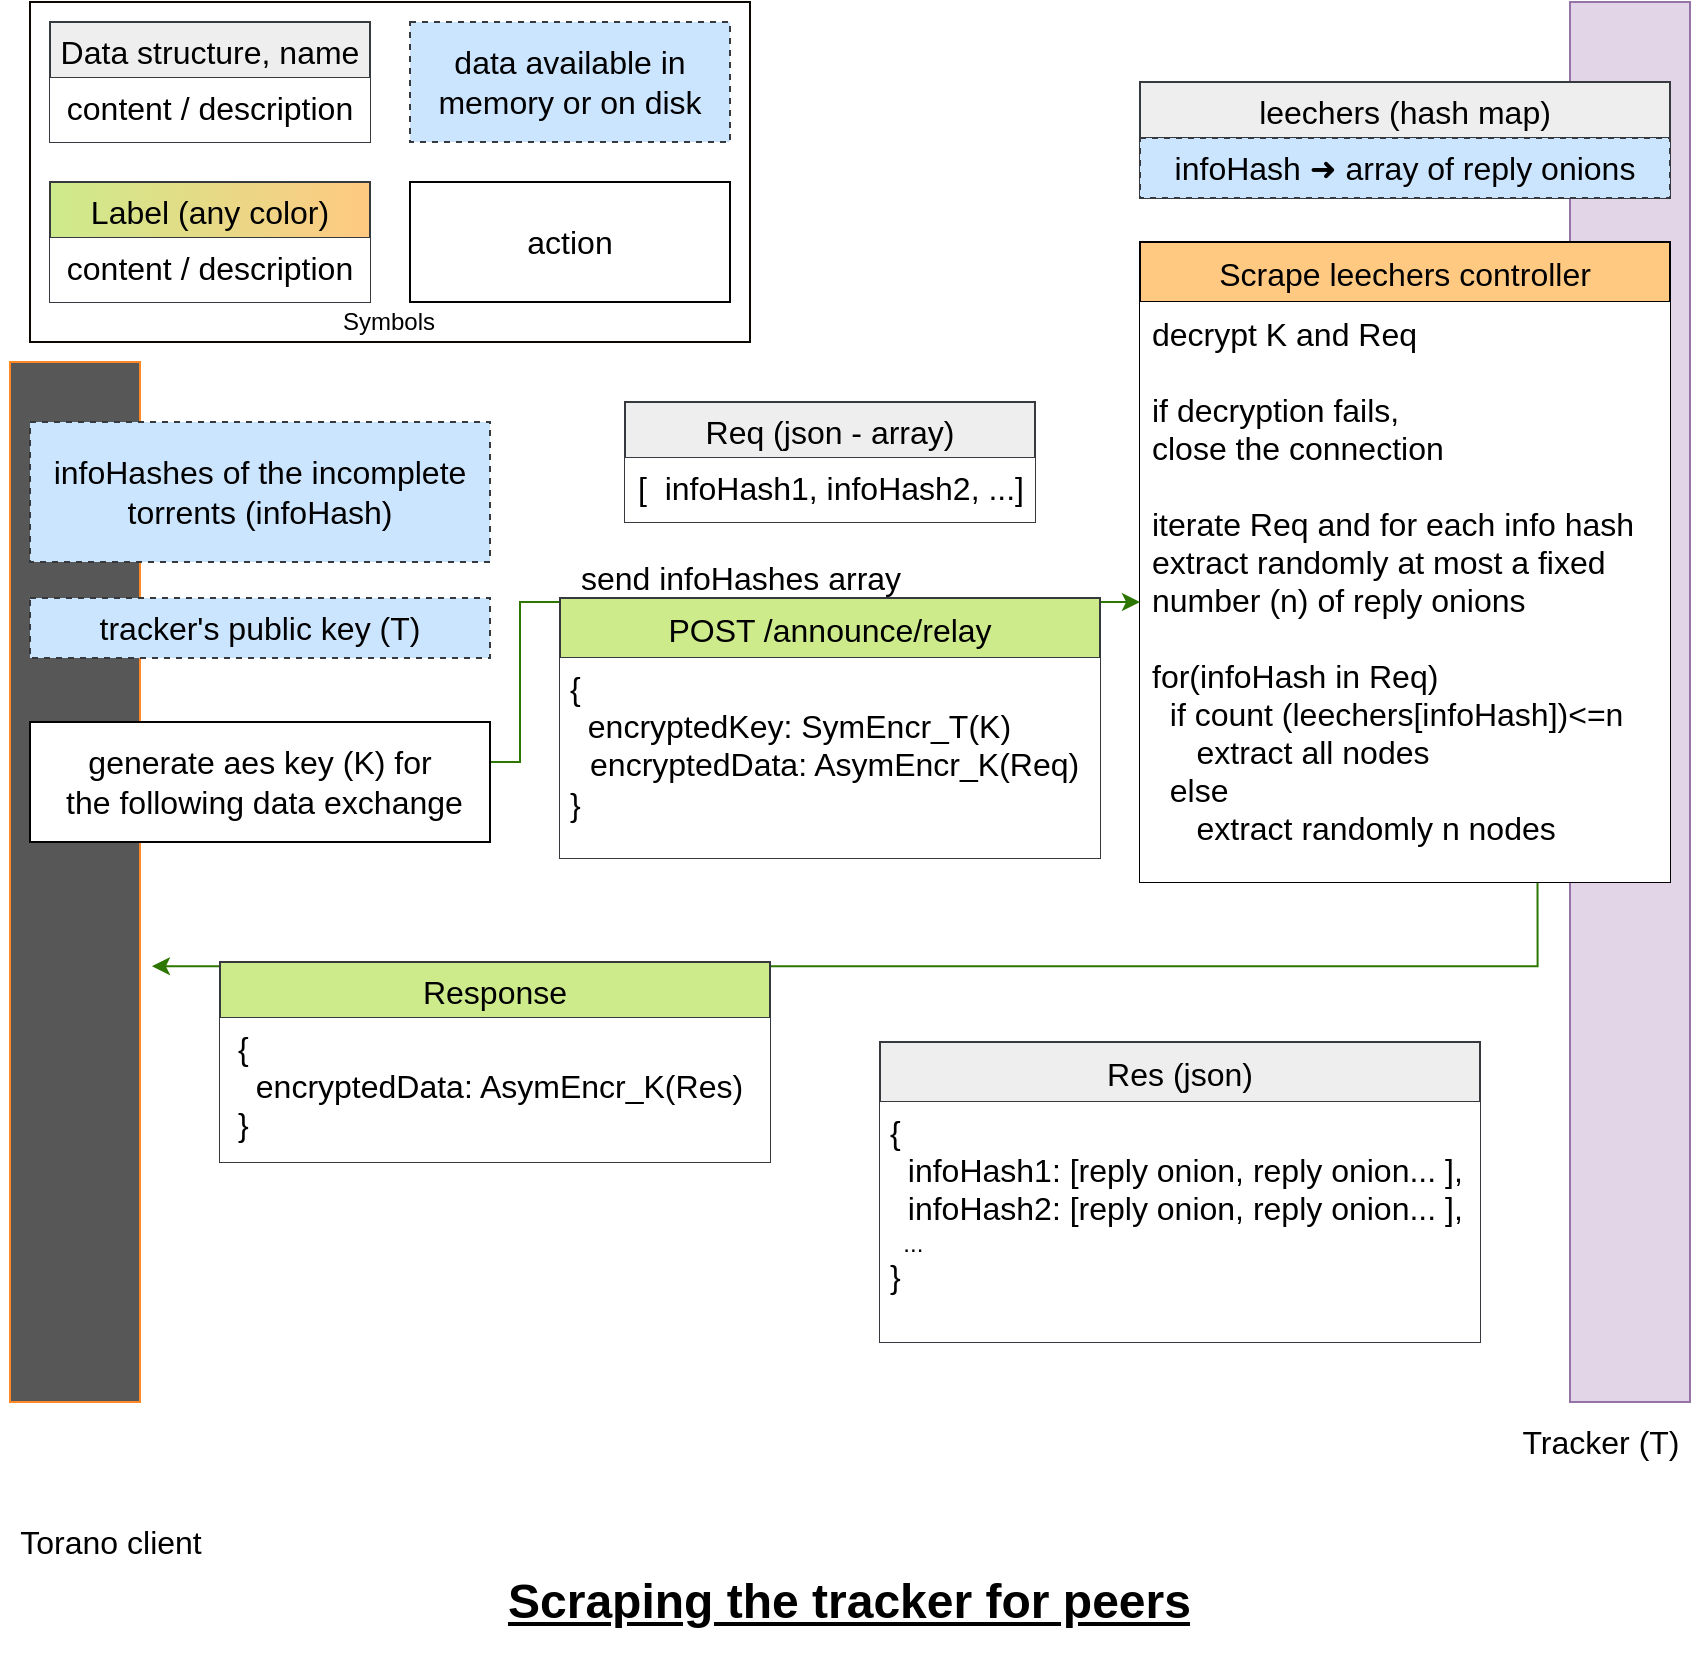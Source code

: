 <mxfile version="19.0.3" type="device"><diagram id="BzUFFizU8-wW_hmCJIyQ" name="Page-1"><mxGraphModel dx="1363" dy="905" grid="1" gridSize="10" guides="1" tooltips="1" connect="1" arrows="1" fold="1" page="1" pageScale="1" pageWidth="850" pageHeight="1100" math="0" shadow="0"><root><mxCell id="0"/><mxCell id="1" parent="0"/><mxCell id="PHUq9M7F-iocGRsVr-AD-2" value="&lt;h1&gt;&lt;u&gt;Scraping the tracker for peers&lt;/u&gt;&lt;/h1&gt;&lt;span style=&quot;background-color: initial;&quot;&gt;&lt;br&gt;&lt;/span&gt;" style="text;html=1;strokeColor=none;fillColor=none;spacing=5;spacingTop=-20;whiteSpace=wrap;overflow=hidden;rounded=0;" parent="1" vertex="1"><mxGeometry x="249" y="1040" width="352" height="50" as="geometry"/></mxCell><mxCell id="PHUq9M7F-iocGRsVr-AD-3" value="" style="rounded=0;whiteSpace=wrap;html=1;fillColor=#575757;gradientColor=none;strokeColor=#FF8826;" parent="1" vertex="1"><mxGeometry x="5" y="440" width="65" height="520" as="geometry"/></mxCell><mxCell id="PHUq9M7F-iocGRsVr-AD-5" value="" style="rounded=0;whiteSpace=wrap;html=1;fillColor=#e1d5e7;strokeColor=#9673a6;" parent="1" vertex="1"><mxGeometry x="785" y="260" width="60" height="700" as="geometry"/></mxCell><mxCell id="PHUq9M7F-iocGRsVr-AD-6" value="&lt;font style=&quot;font-size: 16px;&quot;&gt;Tracker (T)&lt;br&gt;&lt;/font&gt;" style="text;html=1;align=center;verticalAlign=middle;resizable=0;points=[];autosize=1;strokeColor=none;fillColor=none;" parent="1" vertex="1"><mxGeometry x="755" y="970" width="90" height="20" as="geometry"/></mxCell><mxCell id="xfZ_95dBWtsysFm2oRyI-12" style="edgeStyle=orthogonalEdgeStyle;rounded=0;orthogonalLoop=1;jettySize=auto;html=1;exitX=0.75;exitY=1;exitDx=0;exitDy=0;entryX=1.092;entryY=0.581;entryDx=0;entryDy=0;entryPerimeter=0;strokeColor=#2D7600;" parent="1" source="PHUq9M7F-iocGRsVr-AD-18" target="PHUq9M7F-iocGRsVr-AD-3" edge="1"><mxGeometry relative="1" as="geometry"/></mxCell><mxCell id="PHUq9M7F-iocGRsVr-AD-18" value="Scrape leechers controller" style="swimlane;fontStyle=0;childLayout=stackLayout;horizontal=1;startSize=30;horizontalStack=0;resizeParent=1;resizeParentMax=0;resizeLast=0;collapsible=1;marginBottom=0;rounded=0;fontSize=16;fontColor=default;strokeColor=#000000;fillColor=#FFC982;" parent="1" vertex="1"><mxGeometry x="570" y="380" width="265" height="320" as="geometry"/></mxCell><mxCell id="PHUq9M7F-iocGRsVr-AD-93" value="decrypt K and Req&#10;&#10;if decryption fails, &#10;close the connection&#10;&#10;iterate Req and for each info hash&#10;extract randomly at most a fixed &#10;number (n) of reply onions  &#10;&#10;for(infoHash in Req) &#10;  if count (leechers[infoHash])&lt;=n&#10;     extract all nodes&#10;  else&#10;     extract randomly n nodes&#10;" style="text;strokeColor=none;fillColor=default;align=left;verticalAlign=top;spacingLeft=4;spacingRight=4;overflow=hidden;points=[[0,0.5],[1,0.5]];portConstraint=eastwest;rotatable=0;rounded=0;fontSize=16;fontColor=#000000;dashed=1;dashPattern=1 1;" parent="PHUq9M7F-iocGRsVr-AD-18" vertex="1"><mxGeometry y="30" width="265" height="290" as="geometry"/></mxCell><mxCell id="PHUq9M7F-iocGRsVr-AD-24" value="&lt;font style=&quot;font-size: 16px;&quot;&gt;infoHashes of the incomplete torrents (infoHash)&lt;br&gt;&lt;/font&gt;" style="rounded=0;whiteSpace=wrap;html=1;fillColor=#cce5ff;strokeColor=#36393d;dashed=1;strokeWidth=1;" parent="1" vertex="1"><mxGeometry x="15" y="470" width="230" height="70" as="geometry"/></mxCell><mxCell id="xfZ_95dBWtsysFm2oRyI-14" style="edgeStyle=orthogonalEdgeStyle;rounded=0;orthogonalLoop=1;jettySize=auto;html=1;exitX=0.75;exitY=0;exitDx=0;exitDy=0;strokeColor=#2D7600;" parent="1" source="PHUq9M7F-iocGRsVr-AD-87" edge="1"><mxGeometry relative="1" as="geometry"><mxPoint x="570" y="560" as="targetPoint"/><Array as="points"><mxPoint x="188" y="640"/><mxPoint x="260" y="640"/><mxPoint x="260" y="560"/><mxPoint x="570" y="560"/></Array></mxGeometry></mxCell><mxCell id="PHUq9M7F-iocGRsVr-AD-87" value="&lt;font style=&quot;font-size: 16px;&quot;&gt;generate aes key (K)&amp;nbsp;for&lt;br&gt;&amp;nbsp;the following data exchange&lt;/font&gt;" style="rounded=0;whiteSpace=wrap;html=1;fillColor=default;strokeColor=#050301;" parent="1" vertex="1"><mxGeometry x="15" y="620" width="230" height="60" as="geometry"/></mxCell><mxCell id="PHUq9M7F-iocGRsVr-AD-89" value="&lt;font style=&quot;font-size: 16px;&quot;&gt;Torano client&lt;br&gt;&lt;/font&gt;" style="text;html=1;align=center;verticalAlign=middle;resizable=0;points=[];autosize=1;strokeColor=none;fillColor=none;" parent="1" vertex="1"><mxGeometry y="1020" width="110" height="20" as="geometry"/></mxCell><mxCell id="Axl-GgnrVrnkgMc0KHxp-19" value="leechers (hash map)" style="swimlane;fontStyle=0;childLayout=stackLayout;horizontal=1;startSize=28;horizontalStack=0;resizeParent=1;resizeParentMax=0;resizeLast=0;collapsible=1;marginBottom=0;rounded=0;fontSize=16;fillColor=#eeeeee;strokeColor=#36393d;" parent="1" vertex="1"><mxGeometry x="570" y="300" width="265" height="58" as="geometry"/></mxCell><mxCell id="Axl-GgnrVrnkgMc0KHxp-21" value="&lt;font style=&quot;font-size: 16px;&quot;&gt;infoHash&amp;nbsp;➜ array of reply onions&lt;br&gt;&lt;/font&gt;" style="rounded=0;whiteSpace=wrap;html=1;fillColor=#cce5ff;strokeColor=#36393d;dashed=1;strokeWidth=1;" parent="Axl-GgnrVrnkgMc0KHxp-19" vertex="1"><mxGeometry y="28" width="265" height="30" as="geometry"/></mxCell><mxCell id="Axl-GgnrVrnkgMc0KHxp-29" value="&lt;font style=&quot;font-size: 16px;&quot;&gt;tracker's public key (T)&lt;br&gt;&lt;/font&gt;" style="rounded=0;whiteSpace=wrap;html=1;fillColor=#cce5ff;strokeColor=#36393d;dashed=1;strokeWidth=1;" parent="1" vertex="1"><mxGeometry x="15" y="558" width="230" height="30" as="geometry"/></mxCell><mxCell id="Axl-GgnrVrnkgMc0KHxp-53" value="&lt;font style=&quot;font-size: 16px;&quot;&gt;send infoHashes array&lt;br&gt;&lt;/font&gt;" style="text;html=1;align=center;verticalAlign=middle;resizable=0;points=[];autosize=1;strokeColor=none;fillColor=none;" parent="1" vertex="1"><mxGeometry x="280" y="538" width="180" height="20" as="geometry"/></mxCell><mxCell id="Axl-GgnrVrnkgMc0KHxp-59" value="Response" style="swimlane;fontStyle=0;childLayout=stackLayout;horizontal=1;startSize=28;horizontalStack=0;resizeParent=1;resizeParentMax=0;resizeLast=0;collapsible=1;marginBottom=0;rounded=0;fontSize=16;fillColor=#cdeb8b;strokeColor=#36393d;gradientDirection=east;" parent="1" vertex="1"><mxGeometry x="110" y="740" width="275" height="100" as="geometry"/></mxCell><mxCell id="xfZ_95dBWtsysFm2oRyI-11" value="&lt;h1&gt;&lt;/h1&gt;&lt;span style=&quot;background-color: initial; font-size: 16px;&quot;&gt;&lt;div style=&quot;text-align: left;&quot;&gt;{&amp;nbsp;&lt;/div&gt;&lt;div style=&quot;text-align: left;&quot;&gt;&amp;nbsp; encryptedData: AsymEncr_K(Res)&amp;nbsp;&lt;/div&gt;&lt;div style=&quot;text-align: left;&quot;&gt;}&lt;/div&gt;&lt;/span&gt;" style="text;html=1;strokeColor=none;fillColor=default;spacing=5;spacingTop=-20;whiteSpace=wrap;overflow=hidden;rounded=0;align=center;" parent="Axl-GgnrVrnkgMc0KHxp-59" vertex="1"><mxGeometry y="28" width="275" height="72" as="geometry"/></mxCell><mxCell id="PHUq9M7F-iocGRsVr-AD-80" value="POST /announce/relay" style="swimlane;fontStyle=0;childLayout=stackLayout;horizontal=1;startSize=30;horizontalStack=0;resizeParent=1;resizeParentMax=0;resizeLast=0;collapsible=1;marginBottom=0;rounded=0;fontSize=16;strokeColor=#36393d;fillColor=#cdeb8b;" parent="1" vertex="1"><mxGeometry x="280" y="558" width="270" height="130" as="geometry"/></mxCell><mxCell id="PHUq9M7F-iocGRsVr-AD-90" value="&lt;h1&gt;&lt;/h1&gt;&lt;span style=&quot;font-size: 16px;&quot;&gt;{&lt;/span&gt;&lt;br style=&quot;padding: 0px; margin: 0px; font-size: 16px;&quot;&gt;&lt;span style=&quot;font-size: 16px;&quot;&gt;&amp;nbsp; encryptedKey: SymEncr_&lt;/span&gt;&lt;span style=&quot;font-size: 16px;&quot;&gt;T&lt;/span&gt;&lt;span style=&quot;font-size: 16px;&quot;&gt;(K)&lt;br&gt;&lt;/span&gt;&amp;nbsp; &amp;nbsp;&lt;span style=&quot;font-size: 16px;&quot;&gt;encryptedData: AsymEncr_K&lt;/span&gt;&lt;span style=&quot;font-size: 16px;&quot;&gt;(Req)&lt;/span&gt;&lt;br style=&quot;padding: 0px; margin: 0px; font-size: 16px;&quot;&gt;&lt;span style=&quot;font-size: 16px;&quot;&gt;}&lt;/span&gt;&lt;span style=&quot;background-color: initial;&quot;&gt;&lt;br&gt;&lt;/span&gt;" style="text;html=1;strokeColor=none;fillColor=default;spacing=5;spacingTop=-20;whiteSpace=wrap;overflow=hidden;rounded=0;" parent="PHUq9M7F-iocGRsVr-AD-80" vertex="1"><mxGeometry y="30" width="270" height="100" as="geometry"/></mxCell><mxCell id="xfZ_95dBWtsysFm2oRyI-3" value="Req (json - array)" style="swimlane;fontStyle=0;childLayout=stackLayout;horizontal=1;startSize=28;horizontalStack=0;resizeParent=1;resizeParentMax=0;resizeLast=0;collapsible=1;marginBottom=0;rounded=0;fontSize=16;fillColor=#eeeeee;strokeColor=#36393d;gradientDirection=east;" parent="1" vertex="1"><mxGeometry x="312.5" y="460" width="205" height="60" as="geometry"/></mxCell><mxCell id="xfZ_95dBWtsysFm2oRyI-4" value="&lt;h1&gt;&lt;/h1&gt;&lt;span style=&quot;background-color: initial; font-size: 16px;&quot;&gt;&lt;div style=&quot;&quot;&gt;&lt;span style=&quot;background-color: initial;&quot;&gt;[&amp;nbsp;&lt;/span&gt;&lt;span style=&quot;background-color: initial;&quot;&gt;&amp;nbsp;infoHash1, infoHash2, ...]&lt;/span&gt;&lt;br&gt;&lt;/div&gt;&lt;/span&gt;" style="text;html=1;strokeColor=none;fillColor=default;spacing=5;spacingTop=-20;whiteSpace=wrap;overflow=hidden;rounded=0;align=center;" parent="xfZ_95dBWtsysFm2oRyI-3" vertex="1"><mxGeometry y="28" width="205" height="32" as="geometry"/></mxCell><mxCell id="xfZ_95dBWtsysFm2oRyI-8" value="Res (json)" style="swimlane;fontStyle=0;childLayout=stackLayout;horizontal=1;startSize=30;horizontalStack=0;resizeParent=1;resizeParentMax=0;resizeLast=0;collapsible=1;marginBottom=0;rounded=0;fontSize=16;strokeColor=#36393d;fillColor=#eeeeee;" parent="1" vertex="1"><mxGeometry x="440" y="780" width="300" height="150" as="geometry"/></mxCell><mxCell id="xfZ_95dBWtsysFm2oRyI-9" value="&lt;h1&gt;&lt;/h1&gt;&lt;span style=&quot;font-size: 16px;&quot;&gt;{&lt;/span&gt;&lt;br style=&quot;padding: 0px; margin: 0px; font-size: 16px;&quot;&gt;&lt;span style=&quot;font-size: 16px;&quot;&gt;&amp;nbsp; infoHash1: [reply onion, reply onion... ],&lt;br&gt;&lt;/span&gt;&lt;span style=&quot;color: rgba(0, 0, 0, 0); font-family: monospace; font-size: 0px;&quot;&gt;%3CmxGraphModel%3E%3Croot%3E%3CmxCell%20id%3D%220%22%2F%3E%3CmxCell%20id%3D%221%22%20parent%3D%220%22%2F%3E%3CmxCell%20id%3D%222%22%20value%3D%22POST%20%2Fannounce%2Frelay%22%20style%3D%22swimlane%3BfontStyle%3D0%3BchildLayout%3DstackLayout%3Bhorizontal%3D1%3BstartSize%3D30%3BhorizontalStack%3D0%3BresizeParent%3D1%3BresizeParentMax%3D0%3BresizeLast%3D0%3Bcollapsible%3D1%3BmarginBottom%3D0%3Brounded%3D0%3BfontSize%3D16%3BstrokeColor%3D%2336393d%3BfillColor%3D%23cdeb8b%3B%22%20vertex%3D%221%22%20parent%3D%221%22%3E%3CmxGeometry%20x%3D%22180%22%20y%3D%22700%22%20width%3D%22270%22%20height%3D%22130%22%20as%3D%22geometry%22%2F%3E%3C%2FmxCell%3E%3CmxCell%20id%3D%223%22%20value%3D%22%26lt%3Bh1%26gt%3B%26lt%3B%2Fh1%26gt%3B%26lt%3Bspan%20style%3D%26quot%3Bfont-size%3A%2016px%3B%26quot%3B%26gt%3B%7B%26lt%3B%2Fspan%26gt%3B%26lt%3Bbr%20style%3D%26quot%3Bpadding%3A%200px%3B%20margin%3A%200px%3B%20font-size%3A%2016px%3B%26quot%3B%26gt%3B%26lt%3Bspan%20style%3D%26quot%3Bfont-size%3A%2016px%3B%26quot%3B%26gt%3B%26amp%3Bnbsp%3B%20encryptedKey%3A%20SymEncr_%26lt%3B%2Fspan%26gt%3B%26lt%3Bspan%20style%3D%26quot%3Bfont-size%3A%2016px%3B%26quot%3B%26gt%3BT%26lt%3B%2Fspan%26gt%3B%26lt%3Bspan%20style%3D%26quot%3Bfont-size%3A%2016px%3B%26quot%3B%26gt%3B(K)%26lt%3Bbr%26gt%3B%26lt%3B%2Fspan%26gt%3B%26amp%3Bnbsp%3B%20%26amp%3Bnbsp%3B%26lt%3Bspan%20style%3D%26quot%3Bfont-size%3A%2016px%3B%26quot%3B%26gt%3BencryptedData%3A%20AsymEncr_K%26lt%3B%2Fspan%26gt%3B%26lt%3Bspan%20style%3D%26quot%3Bfont-size%3A%2016px%3B%26quot%3B%26gt%3B(Req)%26lt%3B%2Fspan%26gt%3B%26lt%3Bbr%20style%3D%26quot%3Bpadding%3A%200px%3B%20margin%3A%200px%3B%20font-size%3A%2016px%3B%26quot%3B%26gt%3B%26lt%3Bspan%20style%3D%26quot%3Bfont-size%3A%2016px%3B%26quot%3B%26gt%3B%7D%26lt%3B%2Fspan%26gt%3B%26lt%3Bspan%20style%3D%26quot%3Bbackground-color%3A%20initial%3B%26quot%3B%26gt%3B%26lt%3Bbr%26gt%3B%26lt%3B%2Fspan%26gt%3B%22%20style%3D%22text%3Bhtml%3D1%3BstrokeColor%3Dnone%3BfillColor%3Ddefault%3Bspacing%3D5%3BspacingTop%3D-20%3BwhiteSpace%3Dwrap%3Boverflow%3Dhidden%3Brounded%3D0%3B%22%20vertex%3D%221%22%20parent%3D%222%22%3E%3CmxGeometry%20y%3D%2230%22%20width%3D%22270%22%20height%3D%22100%22%20as%3D%22geometry%22%2F%3E%3C%2FmxCell%3E%3C%2Froot%3E%3C%2FmxGraphModel%3E&lt;/span&gt;&lt;span style=&quot;font-size: 16px;&quot;&gt;&amp;nbsp; infoHash2: [reply onion, reply onion... ],&lt;br&gt;&lt;/span&gt;&amp;nbsp; ...&lt;br style=&quot;font-size: 16px;&quot;&gt;&lt;span style=&quot;font-size: 16px;&quot;&gt;}&lt;/span&gt;&lt;span style=&quot;background-color: initial;&quot;&gt;&lt;br&gt;&lt;/span&gt;" style="text;html=1;strokeColor=none;fillColor=default;spacing=5;spacingTop=-20;whiteSpace=wrap;overflow=hidden;rounded=0;" parent="xfZ_95dBWtsysFm2oRyI-8" vertex="1"><mxGeometry y="30" width="300" height="120" as="geometry"/></mxCell><mxCell id="Axl-GgnrVrnkgMc0KHxp-12" value="" style="rounded=0;whiteSpace=wrap;html=1;fillColor=default;strokeColor=#0D0702;" parent="1" vertex="1"><mxGeometry x="15" y="260" width="360" height="170" as="geometry"/></mxCell><mxCell id="Axl-GgnrVrnkgMc0KHxp-13" value="&lt;font style=&quot;font-size: 16px;&quot;&gt;data&amp;nbsp;&lt;span&gt;&lt;span data-dobid=&quot;hdw&quot;&gt;available in memory or on disk&lt;/span&gt;&lt;/span&gt;&lt;br&gt;&lt;/font&gt;" style="rounded=0;whiteSpace=wrap;html=1;fillColor=#cce5ff;strokeColor=#36393d;dashed=1;strokeWidth=1;" parent="1" vertex="1"><mxGeometry x="205" y="270" width="160" height="60" as="geometry"/></mxCell><mxCell id="Axl-GgnrVrnkgMc0KHxp-17" value="Data structure, name" style="swimlane;fontStyle=0;childLayout=stackLayout;horizontal=1;startSize=28;horizontalStack=0;resizeParent=1;resizeParentMax=0;resizeLast=0;collapsible=1;marginBottom=0;rounded=0;fontSize=16;fillColor=#eeeeee;strokeColor=#36393d;" parent="1" vertex="1"><mxGeometry x="25" y="270" width="160" height="60" as="geometry"/></mxCell><mxCell id="Axl-GgnrVrnkgMc0KHxp-18" value="&lt;h1&gt;&lt;/h1&gt;&lt;span style=&quot;background-color: initial;&quot;&gt;&lt;div style=&quot;&quot;&gt;&lt;span style=&quot;font-size: 16px; background-color: initial;&quot;&gt;content / description&lt;/span&gt;&lt;/div&gt;&lt;/span&gt;" style="text;html=1;strokeColor=none;fillColor=default;spacing=5;spacingTop=-20;whiteSpace=wrap;overflow=hidden;rounded=0;align=center;" parent="Axl-GgnrVrnkgMc0KHxp-17" vertex="1"><mxGeometry y="28" width="160" height="32" as="geometry"/></mxCell><mxCell id="Axl-GgnrVrnkgMc0KHxp-22" value="Label (any color)" style="swimlane;fontStyle=0;childLayout=stackLayout;horizontal=1;startSize=28;horizontalStack=0;resizeParent=1;resizeParentMax=0;resizeLast=0;collapsible=1;marginBottom=0;rounded=0;fontSize=16;fillColor=#cdeb8b;strokeColor=#36393d;gradientColor=#FFC982;gradientDirection=east;" parent="1" vertex="1"><mxGeometry x="25" y="350" width="160" height="60" as="geometry"/></mxCell><mxCell id="Axl-GgnrVrnkgMc0KHxp-23" value="&lt;h1&gt;&lt;/h1&gt;&lt;span style=&quot;background-color: initial;&quot;&gt;&lt;div style=&quot;&quot;&gt;&lt;span style=&quot;font-size: 16px; background-color: initial;&quot;&gt;content / description&lt;/span&gt;&lt;/div&gt;&lt;/span&gt;" style="text;html=1;strokeColor=none;fillColor=default;spacing=5;spacingTop=-20;whiteSpace=wrap;overflow=hidden;rounded=0;align=center;" parent="Axl-GgnrVrnkgMc0KHxp-22" vertex="1"><mxGeometry y="28" width="160" height="32" as="geometry"/></mxCell><mxCell id="Axl-GgnrVrnkgMc0KHxp-26" value="&lt;font style=&quot;font-size: 16px;&quot;&gt;action&lt;br&gt;&lt;/font&gt;" style="rounded=0;whiteSpace=wrap;html=1;fillColor=default;strokeColor=#050301;" parent="1" vertex="1"><mxGeometry x="205" y="350" width="160" height="60" as="geometry"/></mxCell><mxCell id="Axl-GgnrVrnkgMc0KHxp-14" value="Symbols" style="text;html=1;align=center;verticalAlign=middle;resizable=0;points=[];autosize=1;strokeColor=none;fillColor=none;" parent="1" vertex="1"><mxGeometry x="164" y="410" width="60" height="20" as="geometry"/></mxCell></root></mxGraphModel></diagram></mxfile>